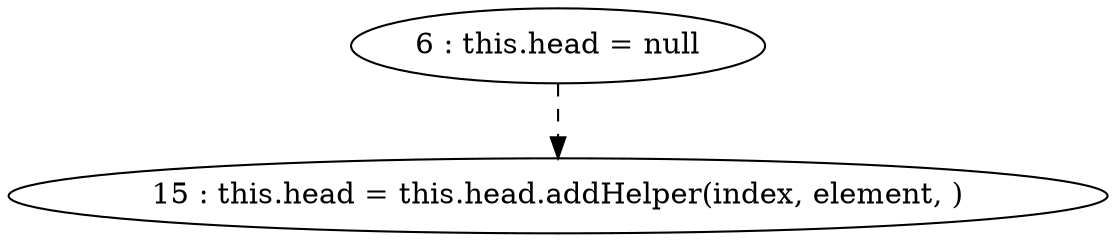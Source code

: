 digraph G {
"6 : this.head = null"
"6 : this.head = null" -> "15 : this.head = this.head.addHelper(index, element, )" [style=dashed]
"15 : this.head = this.head.addHelper(index, element, )"
}